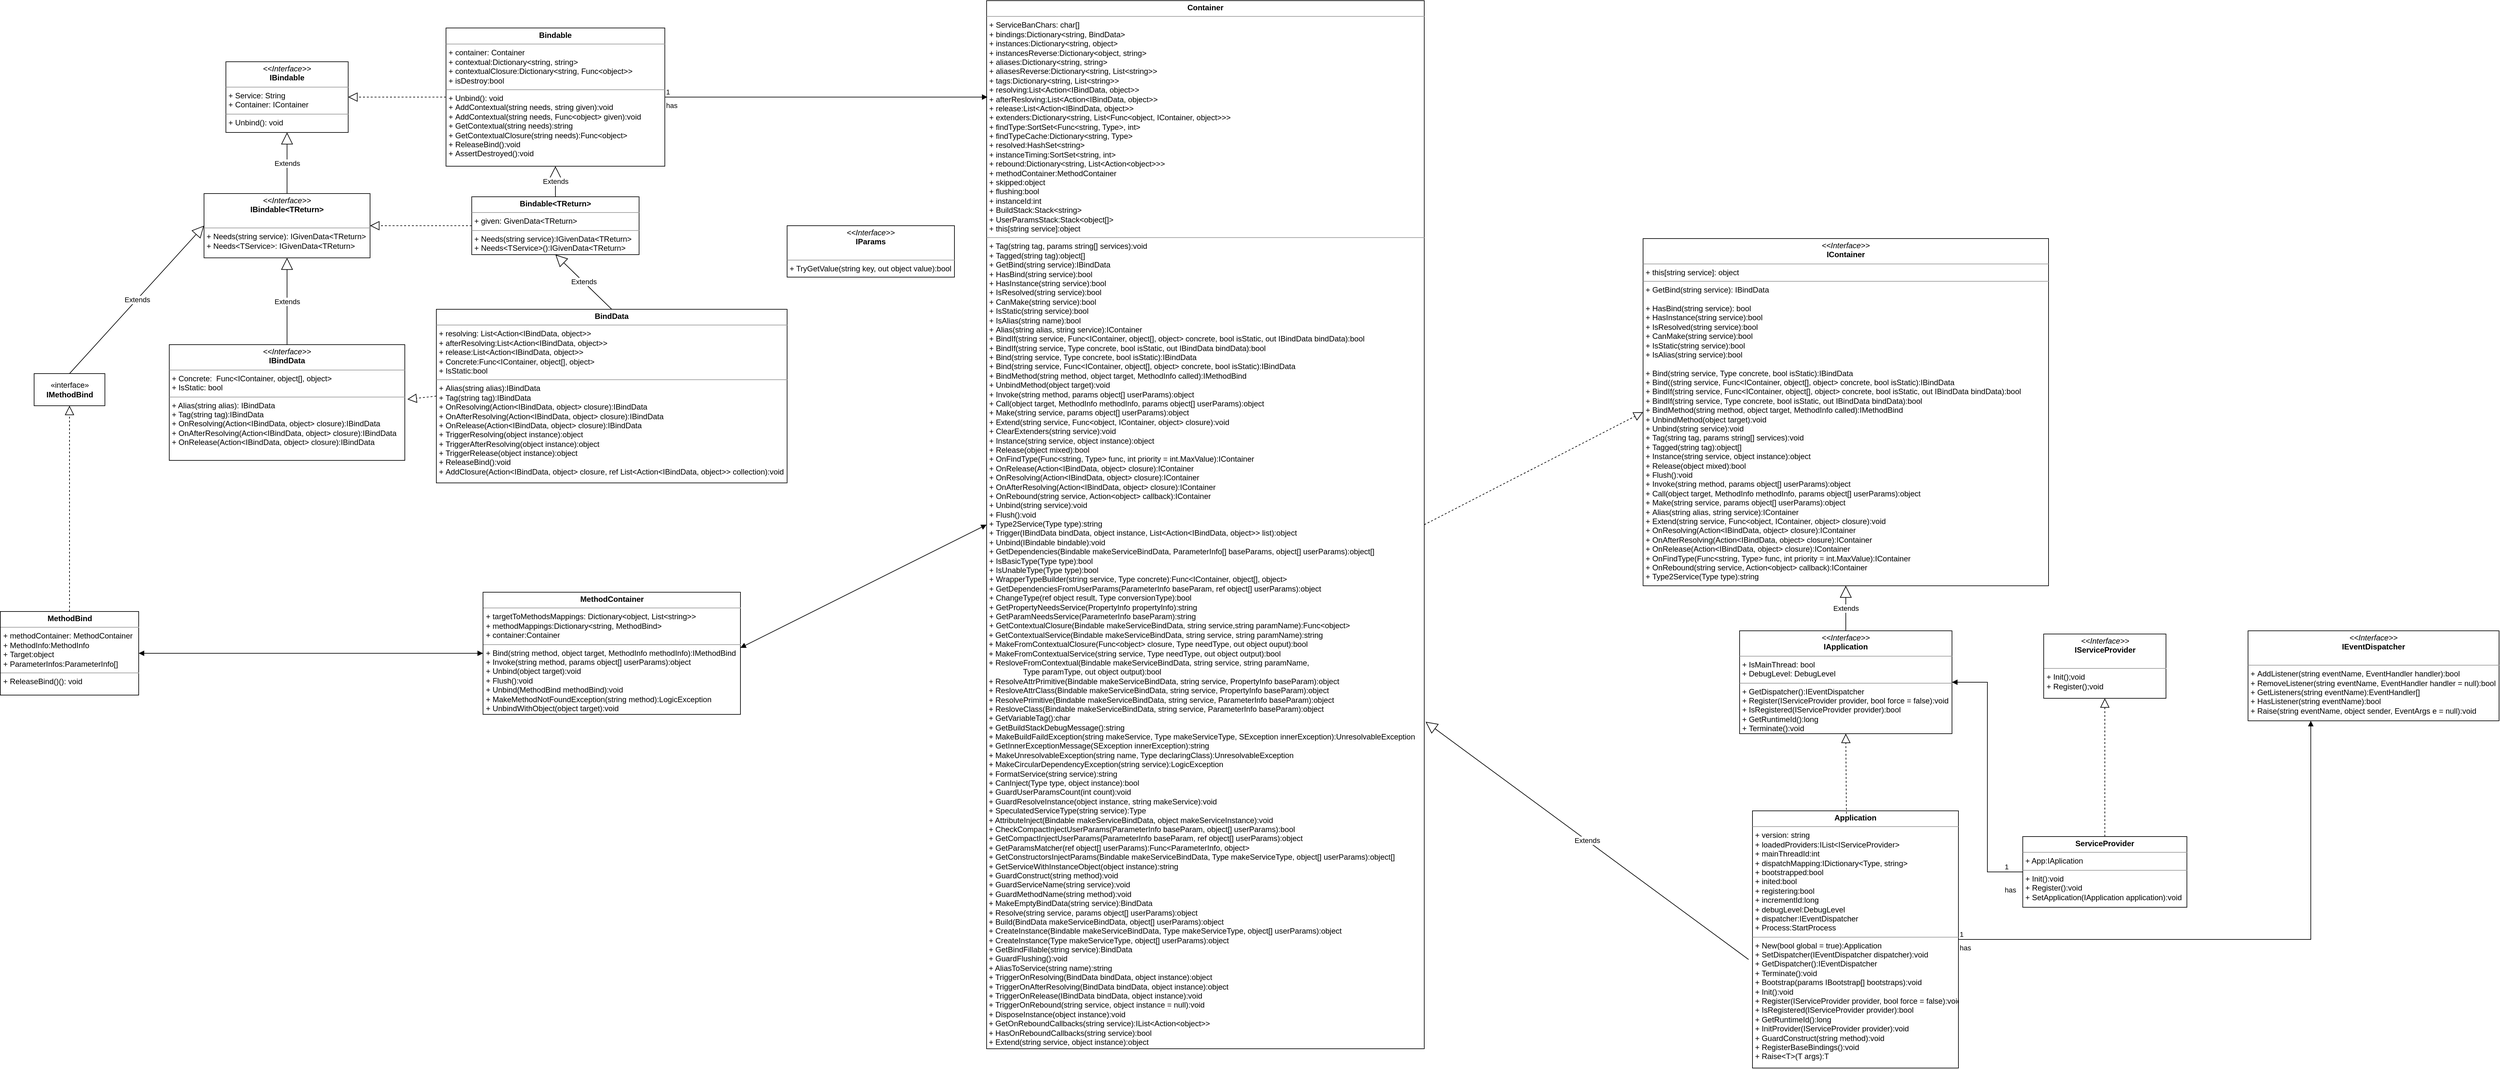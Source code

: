<mxfile version="16.1.2" type="device"><diagram id="RyxuQUyotKsbQFc6vEAR" name="CatLib"><mxGraphModel dx="2123" dy="2214" grid="1" gridSize="10" guides="1" tooltips="1" connect="1" arrows="1" fold="1" page="1" pageScale="1" pageWidth="827" pageHeight="1169" math="0" shadow="0"><root><mxCell id="0"/><mxCell id="1" parent="0"/><mxCell id="6" value="&lt;p style=&quot;margin: 0px ; margin-top: 4px ; text-align: center&quot;&gt;&lt;i&gt;&amp;lt;&amp;lt;Interface&amp;gt;&amp;gt;&lt;/i&gt;&lt;br&gt;&lt;b&gt;IBindable&lt;/b&gt;&lt;br&gt;&lt;/p&gt;&lt;hr size=&quot;1&quot;&gt;&lt;p style=&quot;margin: 0px ; margin-left: 4px&quot;&gt;+ Service: String&lt;br&gt;+ Container: IContainer&lt;/p&gt;&lt;hr size=&quot;1&quot;&gt;&lt;p style=&quot;margin: 0px ; margin-left: 4px&quot;&gt;+ Unbind(): void&lt;br&gt;&lt;/p&gt;" style="verticalAlign=top;align=left;overflow=fill;fontSize=12;fontFamily=Helvetica;html=1;" parent="1" vertex="1"><mxGeometry x="-422" y="55" width="190" height="110" as="geometry"/></mxCell><mxCell id="7" value="&lt;p style=&quot;margin: 0px ; margin-top: 4px ; text-align: center&quot;&gt;&lt;i&gt;&amp;lt;&amp;lt;Interface&amp;gt;&amp;gt;&lt;/i&gt;&lt;br&gt;&lt;b&gt;IBindable&amp;lt;TReturn&amp;gt;&lt;/b&gt;&lt;br&gt;&lt;/p&gt;&lt;p style=&quot;margin: 0px ; margin-left: 4px&quot;&gt;&lt;br&gt;&lt;/p&gt;&lt;hr size=&quot;1&quot;&gt;&lt;p style=&quot;margin: 0px ; margin-left: 4px&quot;&gt;+ Needs(string service): IGivenData&amp;lt;TReturn&amp;gt;&lt;br&gt;+ Needs&amp;lt;TService&amp;gt;: IGivenData&amp;lt;TReturn&amp;gt;&lt;/p&gt;" style="verticalAlign=top;align=left;overflow=fill;fontSize=12;fontFamily=Helvetica;html=1;" parent="1" vertex="1"><mxGeometry x="-456" y="260" width="258" height="100" as="geometry"/></mxCell><mxCell id="8" value="Extends" style="endArrow=block;endSize=16;endFill=0;html=1;entryX=0.5;entryY=1;entryDx=0;entryDy=0;exitX=0.5;exitY=0;exitDx=0;exitDy=0;" parent="1" source="7" target="6" edge="1"><mxGeometry width="160" relative="1" as="geometry"><mxPoint x="150" y="400" as="sourcePoint"/><mxPoint x="310" y="400" as="targetPoint"/></mxGeometry></mxCell><mxCell id="9" value="&lt;p style=&quot;margin: 0px ; margin-top: 4px ; text-align: center&quot;&gt;&lt;i&gt;&amp;lt;&amp;lt;Interface&amp;gt;&amp;gt;&lt;/i&gt;&lt;br&gt;&lt;b&gt;IContainer&lt;/b&gt;&lt;br&gt;&lt;/p&gt;&lt;hr size=&quot;1&quot;&gt;&lt;p style=&quot;margin: 0px ; margin-left: 4px&quot;&gt;+ this[string service]: object&lt;br&gt;&lt;/p&gt;&lt;hr size=&quot;1&quot;&gt;&lt;p style=&quot;margin: 0px ; margin-left: 4px&quot;&gt;+ GetBind(string service): IBindData&lt;/p&gt;&lt;p style=&quot;margin: 0px ; margin-left: 4px&quot;&gt;&lt;br&gt;&lt;/p&gt;&lt;p style=&quot;margin: 0px ; margin-left: 4px&quot;&gt;+ HasBind(string service): bool&lt;/p&gt;&lt;p style=&quot;margin: 0px ; margin-left: 4px&quot;&gt;+&amp;nbsp;HasInstance(string service):bool&lt;/p&gt;&lt;p style=&quot;margin: 0px ; margin-left: 4px&quot;&gt;+&amp;nbsp;IsResolved(string service):bool&lt;/p&gt;&lt;p style=&quot;margin: 0px ; margin-left: 4px&quot;&gt;+ CanMake(string service):bool&lt;/p&gt;&lt;p style=&quot;margin: 0px ; margin-left: 4px&quot;&gt;+&amp;nbsp;IsStatic(string service):bool&lt;/p&gt;&lt;p style=&quot;margin: 0px ; margin-left: 4px&quot;&gt;+&amp;nbsp;IsAlias(string service):bool&lt;/p&gt;&lt;p style=&quot;margin: 0px ; margin-left: 4px&quot;&gt;&lt;br&gt;&lt;/p&gt;&lt;p style=&quot;margin: 0px ; margin-left: 4px&quot;&gt;+&amp;nbsp;Bind(string service, Type concrete, bool isStatic):IBindData&lt;/p&gt;&lt;p style=&quot;margin: 0px ; margin-left: 4px&quot;&gt;+&amp;nbsp;Bind((string service, Func&amp;lt;IContainer, object[], object&amp;gt; concrete, bool isStatic):IBindData&lt;/p&gt;&lt;p style=&quot;margin: 0px ; margin-left: 4px&quot;&gt;+&amp;nbsp;BindIf(string service, Func&amp;lt;IContainer, object[], object&amp;gt; concrete, bool isStatic, out IBindData bindData):bool&lt;/p&gt;&lt;p style=&quot;margin: 0px ; margin-left: 4px&quot;&gt;+&amp;nbsp;BindIf(string service, Type concrete, bool isStatic, out IBindData bindData):bool&lt;/p&gt;&lt;p style=&quot;margin: 0px ; margin-left: 4px&quot;&gt;+&amp;nbsp;BindMethod(string method, object target, MethodInfo called):IMethodBind&lt;/p&gt;&lt;p style=&quot;margin: 0px ; margin-left: 4px&quot;&gt;+&amp;nbsp;UnbindMethod(object target):void&lt;/p&gt;&lt;p style=&quot;margin: 0px ; margin-left: 4px&quot;&gt;+&amp;nbsp;Unbind(string service):void&lt;/p&gt;&lt;p style=&quot;margin: 0px ; margin-left: 4px&quot;&gt;+&amp;nbsp;Tag(string tag, params string[] services):void&lt;/p&gt;&lt;p style=&quot;margin: 0px ; margin-left: 4px&quot;&gt;+&amp;nbsp;Tagged(string tag):object[]&lt;/p&gt;&lt;p style=&quot;margin: 0px ; margin-left: 4px&quot;&gt;+&amp;nbsp;Instance(string service, object instance):object&lt;/p&gt;&lt;p style=&quot;margin: 0px ; margin-left: 4px&quot;&gt;+&amp;nbsp;Release(object mixed):bool&lt;/p&gt;&lt;p style=&quot;margin: 0px ; margin-left: 4px&quot;&gt;+&amp;nbsp;Flush():void&lt;/p&gt;&lt;p style=&quot;margin: 0px ; margin-left: 4px&quot;&gt;+&amp;nbsp;Invoke(string method, params object[] userParams):object&lt;/p&gt;&lt;p style=&quot;margin: 0px ; margin-left: 4px&quot;&gt;+&amp;nbsp;Call(object target, MethodInfo methodInfo, params object[] userParams):object&lt;/p&gt;&lt;p style=&quot;margin: 0px ; margin-left: 4px&quot;&gt;+&amp;nbsp;Make(string service, params object[] userParams):object&lt;/p&gt;&lt;p style=&quot;margin: 0px ; margin-left: 4px&quot;&gt;+&amp;nbsp;Alias(string alias, string service):IContainer&lt;/p&gt;&lt;p style=&quot;margin: 0px ; margin-left: 4px&quot;&gt;+&amp;nbsp;Extend(string service, Func&amp;lt;object, IContainer, object&amp;gt; closure):void&lt;/p&gt;&lt;p style=&quot;margin: 0px ; margin-left: 4px&quot;&gt;+&amp;nbsp;OnResolving(Action&amp;lt;IBindData, object&amp;gt; closure):IContainer&lt;/p&gt;&lt;p style=&quot;margin: 0px ; margin-left: 4px&quot;&gt;+&amp;nbsp;OnAfterResolving(Action&amp;lt;IBindData, object&amp;gt; closure):IContainer&lt;/p&gt;&lt;p style=&quot;margin: 0px ; margin-left: 4px&quot;&gt;+&amp;nbsp;OnRelease(Action&amp;lt;IBindData, object&amp;gt; closure):IContainer&lt;/p&gt;&lt;p style=&quot;margin: 0px ; margin-left: 4px&quot;&gt;+&amp;nbsp;OnFindType(Func&amp;lt;string, Type&amp;gt; func, int priority = int.MaxValue):IContainer&lt;/p&gt;&lt;p style=&quot;margin: 0px ; margin-left: 4px&quot;&gt;+&amp;nbsp;OnRebound(string service, Action&amp;lt;object&amp;gt; callback):IContainer&lt;/p&gt;&lt;p style=&quot;margin: 0px ; margin-left: 4px&quot;&gt;+&amp;nbsp;Type2Service(Type type):string&lt;/p&gt;" style="verticalAlign=top;align=left;overflow=fill;fontSize=12;fontFamily=Helvetica;html=1;" parent="1" vertex="1"><mxGeometry x="1780" y="330" width="630" height="540" as="geometry"/></mxCell><mxCell id="10" value="&lt;p style=&quot;margin: 0px ; margin-top: 4px ; text-align: center&quot;&gt;&lt;i&gt;&amp;lt;&amp;lt;Interface&amp;gt;&amp;gt;&lt;/i&gt;&lt;br&gt;&lt;b&gt;IBindData&lt;/b&gt;&lt;br&gt;&lt;/p&gt;&lt;hr size=&quot;1&quot;&gt;&lt;p style=&quot;margin: 0px ; margin-left: 4px&quot;&gt;+ Concrete: &amp;nbsp;Func&amp;lt;IContainer, object[], object&amp;gt;&lt;br&gt;+ IsStatic: bool&lt;/p&gt;&lt;hr size=&quot;1&quot;&gt;&lt;p style=&quot;margin: 0px ; margin-left: 4px&quot;&gt;+ Alias(string alias): IBindData&lt;/p&gt;&lt;p style=&quot;margin: 0px ; margin-left: 4px&quot;&gt;+ Tag(string tag):IBindData&lt;br&gt;+&amp;nbsp;OnResolving(Action&amp;lt;IBindData, object&amp;gt; closure):IBindData&lt;/p&gt;&lt;p style=&quot;margin: 0px ; margin-left: 4px&quot;&gt;+&amp;nbsp;OnAfterResolving(Action&amp;lt;IBindData, object&amp;gt; closure):IBindData&lt;/p&gt;&lt;p style=&quot;margin: 0px ; margin-left: 4px&quot;&gt;+&amp;nbsp;OnRelease(Action&amp;lt;IBindData, object&amp;gt; closure):IBindData&lt;/p&gt;" style="verticalAlign=top;align=left;overflow=fill;fontSize=12;fontFamily=Helvetica;html=1;" parent="1" vertex="1"><mxGeometry x="-510" y="495" width="366" height="180" as="geometry"/></mxCell><mxCell id="13" value="Extends" style="endArrow=block;endSize=16;endFill=0;html=1;entryX=0.5;entryY=1;entryDx=0;entryDy=0;exitX=0.5;exitY=0;exitDx=0;exitDy=0;" parent="1" source="10" target="7" edge="1"><mxGeometry width="160" relative="1" as="geometry"><mxPoint x="170" y="420" as="sourcePoint"/><mxPoint x="330" y="420" as="targetPoint"/></mxGeometry></mxCell><mxCell id="17" value="«interface»&lt;br&gt;&lt;b&gt;IMethodBind&lt;/b&gt;" style="html=1;" parent="1" vertex="1"><mxGeometry x="-720" y="540" width="110" height="50" as="geometry"/></mxCell><mxCell id="18" value="Extends" style="endArrow=block;endSize=16;endFill=0;html=1;exitX=0.5;exitY=0;exitDx=0;exitDy=0;entryX=0;entryY=0.5;entryDx=0;entryDy=0;" parent="1" source="17" target="7" edge="1"><mxGeometry width="160" relative="1" as="geometry"><mxPoint x="380" y="220" as="sourcePoint"/><mxPoint x="410" y="320" as="targetPoint"/></mxGeometry></mxCell><mxCell id="19" value="&lt;p style=&quot;margin: 0px ; margin-top: 4px ; text-align: center&quot;&gt;&lt;i&gt;&amp;lt;&amp;lt;Interface&amp;gt;&amp;gt;&lt;/i&gt;&lt;br&gt;&lt;b&gt;IApplication&lt;/b&gt;&lt;br&gt;&lt;/p&gt;&lt;hr size=&quot;1&quot;&gt;&lt;p style=&quot;margin: 0px ; margin-left: 4px&quot;&gt;+ IsMainThread: bool&lt;br&gt;+ DebugLevel: DebugLevel&lt;/p&gt;&lt;hr size=&quot;1&quot;&gt;&lt;p style=&quot;margin: 0px ; margin-left: 4px&quot;&gt;+&amp;nbsp;GetDispatcher():IEventDispatcher&lt;/p&gt;&lt;p style=&quot;margin: 0px ; margin-left: 4px&quot;&gt;+&amp;nbsp;Register(IServiceProvider provider, bool force = false):void&lt;/p&gt;&lt;p style=&quot;margin: 0px ; margin-left: 4px&quot;&gt;+&amp;nbsp;IsRegistered(IServiceProvider provider):bool&lt;/p&gt;&lt;p style=&quot;margin: 0px ; margin-left: 4px&quot;&gt;+&amp;nbsp;GetRuntimeId():long&lt;/p&gt;&lt;p style=&quot;margin: 0px ; margin-left: 4px&quot;&gt;+&amp;nbsp;Terminate():void&lt;/p&gt;" style="verticalAlign=top;align=left;overflow=fill;fontSize=12;fontFamily=Helvetica;html=1;" parent="1" vertex="1"><mxGeometry x="1930" y="940" width="330" height="160" as="geometry"/></mxCell><mxCell id="20" value="Extends" style="endArrow=block;endSize=16;endFill=0;html=1;entryX=0.5;entryY=1;entryDx=0;entryDy=0;" parent="1" source="19" target="9" edge="1"><mxGeometry width="160" relative="1" as="geometry"><mxPoint x="820" y="630" as="sourcePoint"/><mxPoint x="980" y="630" as="targetPoint"/></mxGeometry></mxCell><mxCell id="21" value="&lt;p style=&quot;margin: 0px ; margin-top: 4px ; text-align: center&quot;&gt;&lt;i&gt;&amp;lt;&amp;lt;Interface&amp;gt;&amp;gt;&lt;/i&gt;&lt;br&gt;&lt;b&gt;IEventDispatcher&lt;/b&gt;&lt;br&gt;&lt;/p&gt;&lt;p style=&quot;margin: 0px ; margin-left: 4px&quot;&gt;&lt;br&gt;&lt;/p&gt;&lt;hr size=&quot;1&quot;&gt;&lt;p style=&quot;margin: 0px ; margin-left: 4px&quot;&gt;+&amp;nbsp;AddListener(string eventName, EventHandler handler):bool&lt;/p&gt;&lt;p style=&quot;margin: 0px ; margin-left: 4px&quot;&gt;+&amp;nbsp;RemoveListener(string eventName, EventHandler handler = null):bool&lt;/p&gt;&lt;p style=&quot;margin: 0px ; margin-left: 4px&quot;&gt;+&amp;nbsp;GetListeners(string eventName):EventHandler[]&lt;/p&gt;&lt;p style=&quot;margin: 0px ; margin-left: 4px&quot;&gt;+&amp;nbsp;HasListener(string eventName):bool&lt;/p&gt;&lt;p style=&quot;margin: 0px ; margin-left: 4px&quot;&gt;+&amp;nbsp;Raise(string eventName, object sender, EventArgs e = null):void&lt;/p&gt;" style="verticalAlign=top;align=left;overflow=fill;fontSize=12;fontFamily=Helvetica;html=1;" parent="1" vertex="1"><mxGeometry x="2720" y="940" width="390" height="140" as="geometry"/></mxCell><mxCell id="22" value="&lt;p style=&quot;margin: 0px ; margin-top: 4px ; text-align: center&quot;&gt;&lt;b&gt;Bindable&lt;/b&gt;&lt;br&gt;&lt;/p&gt;&lt;hr size=&quot;1&quot;&gt;&lt;p style=&quot;margin: 0px ; margin-left: 4px&quot;&gt;+ container: Container&lt;/p&gt;&lt;p style=&quot;margin: 0px ; margin-left: 4px&quot;&gt;+&amp;nbsp;contextual:Dictionary&amp;lt;string, string&amp;gt;&lt;/p&gt;&lt;p style=&quot;margin: 0px ; margin-left: 4px&quot;&gt;+&amp;nbsp;contextualClosure:Dictionary&amp;lt;string, Func&amp;lt;object&amp;gt;&amp;gt;&lt;/p&gt;&lt;p style=&quot;margin: 0px ; margin-left: 4px&quot;&gt;+&amp;nbsp;isDestroy:bool&lt;/p&gt;&lt;hr size=&quot;1&quot;&gt;&lt;p style=&quot;margin: 0px ; margin-left: 4px&quot;&gt;+ Unbind(): void&lt;/p&gt;&lt;p style=&quot;margin: 0px ; margin-left: 4px&quot;&gt;+&amp;nbsp;AddContextual(string needs, string given):void&lt;/p&gt;&lt;p style=&quot;margin: 0px ; margin-left: 4px&quot;&gt;+&amp;nbsp;AddContextual(string needs, Func&amp;lt;object&amp;gt; given):void&lt;/p&gt;&lt;p style=&quot;margin: 0px ; margin-left: 4px&quot;&gt;+&amp;nbsp;GetContextual(string needs):string&lt;/p&gt;&lt;p style=&quot;margin: 0px ; margin-left: 4px&quot;&gt;+&amp;nbsp;GetContextualClosure(string needs):Func&amp;lt;object&amp;gt;&lt;/p&gt;&lt;p style=&quot;margin: 0px ; margin-left: 4px&quot;&gt;+&amp;nbsp;ReleaseBind():void&lt;/p&gt;&lt;p style=&quot;margin: 0px ; margin-left: 4px&quot;&gt;+&amp;nbsp;AssertDestroyed():void&lt;/p&gt;" style="verticalAlign=top;align=left;overflow=fill;fontSize=12;fontFamily=Helvetica;html=1;" parent="1" vertex="1"><mxGeometry x="-80" y="2.5" width="340" height="215" as="geometry"/></mxCell><mxCell id="23" value="" style="endArrow=block;dashed=1;endFill=0;endSize=12;html=1;exitX=0;exitY=0.5;exitDx=0;exitDy=0;entryX=1;entryY=0.5;entryDx=0;entryDy=0;" parent="1" source="22" target="6" edge="1"><mxGeometry width="160" relative="1" as="geometry"><mxPoint x="348" y="110" as="sourcePoint"/><mxPoint x="390" y="40" as="targetPoint"/></mxGeometry></mxCell><mxCell id="24" value="&lt;p style=&quot;margin: 0px ; margin-top: 4px ; text-align: center&quot;&gt;&lt;b&gt;Container&lt;/b&gt;&lt;/p&gt;&lt;hr size=&quot;1&quot;&gt;&lt;p style=&quot;margin: 0px ; margin-left: 4px&quot;&gt;+ ServiceBanChars: char[]&lt;/p&gt;&lt;p style=&quot;margin: 0px ; margin-left: 4px&quot;&gt;+&amp;nbsp;bindings:Dictionary&amp;lt;string, BindData&amp;gt;&lt;/p&gt;&lt;p style=&quot;margin: 0px ; margin-left: 4px&quot;&gt;+&amp;nbsp;instances:Dictionary&amp;lt;string, object&amp;gt;&lt;/p&gt;&lt;p style=&quot;margin: 0px ; margin-left: 4px&quot;&gt;+&amp;nbsp;instancesReverse:Dictionary&amp;lt;object, string&amp;gt;&lt;/p&gt;&lt;p style=&quot;margin: 0px ; margin-left: 4px&quot;&gt;+&amp;nbsp;aliases:Dictionary&amp;lt;string, string&amp;gt;&lt;/p&gt;&lt;p style=&quot;margin: 0px ; margin-left: 4px&quot;&gt;+&amp;nbsp;aliasesReverse:Dictionary&amp;lt;string, List&amp;lt;string&amp;gt;&amp;gt;&lt;/p&gt;&lt;p style=&quot;margin: 0px ; margin-left: 4px&quot;&gt;+&amp;nbsp;tags:Dictionary&amp;lt;string, List&amp;lt;string&amp;gt;&amp;gt;&lt;/p&gt;&lt;p style=&quot;margin: 0px ; margin-left: 4px&quot;&gt;+&amp;nbsp;resolving:List&amp;lt;Action&amp;lt;IBindData, object&amp;gt;&amp;gt;&lt;/p&gt;&lt;p style=&quot;margin: 0px ; margin-left: 4px&quot;&gt;+&amp;nbsp;afterResloving:List&amp;lt;Action&amp;lt;IBindData, object&amp;gt;&amp;gt;&lt;/p&gt;&lt;p style=&quot;margin: 0px ; margin-left: 4px&quot;&gt;+&amp;nbsp;release:List&amp;lt;Action&amp;lt;IBindData, object&amp;gt;&amp;gt;&lt;/p&gt;&lt;p style=&quot;margin: 0px ; margin-left: 4px&quot;&gt;+&amp;nbsp;extenders:Dictionary&amp;lt;string, List&amp;lt;Func&amp;lt;object, IContainer, object&amp;gt;&amp;gt;&amp;gt;&lt;/p&gt;&lt;p style=&quot;margin: 0px ; margin-left: 4px&quot;&gt;+&amp;nbsp;findType:SortSet&amp;lt;Func&amp;lt;string, Type&amp;gt;, int&amp;gt;&lt;/p&gt;&lt;p style=&quot;margin: 0px ; margin-left: 4px&quot;&gt;+&amp;nbsp;findTypeCache:Dictionary&amp;lt;string, Type&amp;gt;&lt;/p&gt;&lt;p style=&quot;margin: 0px ; margin-left: 4px&quot;&gt;+&amp;nbsp;resolved:HashSet&amp;lt;string&amp;gt;&lt;/p&gt;&lt;p style=&quot;margin: 0px ; margin-left: 4px&quot;&gt;+&amp;nbsp;instanceTiming:SortSet&amp;lt;string, int&amp;gt;&lt;/p&gt;&lt;p style=&quot;margin: 0px ; margin-left: 4px&quot;&gt;+&amp;nbsp;rebound:Dictionary&amp;lt;string, List&amp;lt;Action&amp;lt;object&amp;gt;&amp;gt;&amp;gt;&lt;/p&gt;&lt;p style=&quot;margin: 0px ; margin-left: 4px&quot;&gt;+&amp;nbsp;methodContainer:MethodContainer&lt;/p&gt;&lt;p style=&quot;margin: 0px ; margin-left: 4px&quot;&gt;+&amp;nbsp;skipped:object&lt;/p&gt;&lt;p style=&quot;margin: 0px ; margin-left: 4px&quot;&gt;+&amp;nbsp;flushing:bool&lt;/p&gt;&lt;p style=&quot;margin: 0px ; margin-left: 4px&quot;&gt;+&amp;nbsp;instanceId:int&lt;/p&gt;&lt;p style=&quot;margin: 0px ; margin-left: 4px&quot;&gt;+&amp;nbsp;BuildStack:Stack&amp;lt;string&amp;gt;&lt;/p&gt;&lt;p style=&quot;margin: 0px ; margin-left: 4px&quot;&gt;+&amp;nbsp;UserParamsStack:Stack&amp;lt;object[]&amp;gt;&lt;/p&gt;&lt;p style=&quot;margin: 0px ; margin-left: 4px&quot;&gt;+&amp;nbsp;this[string service]:object&lt;/p&gt;&lt;hr size=&quot;1&quot;&gt;&lt;p style=&quot;margin: 0px ; margin-left: 4px&quot;&gt;+ Tag(string tag, params string[] services):void&lt;/p&gt;&lt;p style=&quot;margin: 0px ; margin-left: 4px&quot;&gt;+&amp;nbsp;Tagged(string tag):object[]&lt;/p&gt;&lt;p style=&quot;margin: 0px ; margin-left: 4px&quot;&gt;+&amp;nbsp;GetBind(string service):IBindData&lt;/p&gt;&lt;p style=&quot;margin: 0px ; margin-left: 4px&quot;&gt;+&amp;nbsp;HasBind(string service):bool&lt;/p&gt;&lt;p style=&quot;margin: 0px ; margin-left: 4px&quot;&gt;+&amp;nbsp;HasInstance(string service):bool&lt;/p&gt;&lt;p style=&quot;margin: 0px ; margin-left: 4px&quot;&gt;+&amp;nbsp;IsResolved(string service):bool&lt;/p&gt;&lt;p style=&quot;margin: 0px ; margin-left: 4px&quot;&gt;+&amp;nbsp;CanMake(string service):bool&lt;/p&gt;&lt;p style=&quot;margin: 0px ; margin-left: 4px&quot;&gt;+&amp;nbsp;IsStatic(string service):bool&lt;/p&gt;&lt;p style=&quot;margin: 0px ; margin-left: 4px&quot;&gt;+&amp;nbsp;IsAlias(string name):bool&lt;/p&gt;&lt;p style=&quot;margin: 0px ; margin-left: 4px&quot;&gt;+&amp;nbsp;Alias(string alias, string service):IContainer&lt;/p&gt;&lt;p style=&quot;margin: 0px ; margin-left: 4px&quot;&gt;+&amp;nbsp;BindIf(string service, Func&amp;lt;IContainer, object[], object&amp;gt; concrete, bool isStatic, out IBindData bindData):bool&lt;/p&gt;&lt;p style=&quot;margin: 0px ; margin-left: 4px&quot;&gt;+&amp;nbsp;BindIf(string service, Type concrete, bool isStatic, out IBindData bindData):bool&lt;/p&gt;&lt;p style=&quot;margin: 0px ; margin-left: 4px&quot;&gt;+&amp;nbsp;Bind(string service, Type concrete, bool isStatic):IBindData&lt;/p&gt;&lt;p style=&quot;margin: 0px ; margin-left: 4px&quot;&gt;+&amp;nbsp;Bind(string service, Func&amp;lt;IContainer, object[], object&amp;gt; concrete, bool isStatic):IBindData&lt;/p&gt;&lt;p style=&quot;margin: 0px ; margin-left: 4px&quot;&gt;+&amp;nbsp;BindMethod(string method, object target, MethodInfo called):IMethodBind&lt;/p&gt;&lt;p style=&quot;margin: 0px ; margin-left: 4px&quot;&gt;+&amp;nbsp;UnbindMethod(object target):void&lt;/p&gt;&lt;p style=&quot;margin: 0px ; margin-left: 4px&quot;&gt;+&amp;nbsp;Invoke(string method, params object[] userParams):object&lt;/p&gt;&lt;p style=&quot;margin: 0px ; margin-left: 4px&quot;&gt;+&amp;nbsp;Call(object target, MethodInfo methodInfo, params object[] userParams):object&lt;/p&gt;&lt;p style=&quot;margin: 0px ; margin-left: 4px&quot;&gt;+&amp;nbsp;Make(string service, params object[] userParams):object&lt;/p&gt;&lt;p style=&quot;margin: 0px ; margin-left: 4px&quot;&gt;+&amp;nbsp;Extend(string service, Func&amp;lt;object, IContainer, object&amp;gt; closure):void&lt;/p&gt;&lt;p style=&quot;margin: 0px ; margin-left: 4px&quot;&gt;+&amp;nbsp;ClearExtenders(string service):void&lt;/p&gt;&lt;p style=&quot;margin: 0px ; margin-left: 4px&quot;&gt;+&amp;nbsp;Instance(string service, object instance):object&lt;/p&gt;&lt;p style=&quot;margin: 0px ; margin-left: 4px&quot;&gt;+&amp;nbsp;Release(object mixed):bool&lt;/p&gt;&lt;p style=&quot;margin: 0px ; margin-left: 4px&quot;&gt;+&amp;nbsp;OnFindType(Func&amp;lt;string, Type&amp;gt; func, int priority = int.MaxValue):IContainer&lt;/p&gt;&lt;p style=&quot;margin: 0px ; margin-left: 4px&quot;&gt;+&amp;nbsp;OnRelease(Action&amp;lt;IBindData, object&amp;gt; closure):IContainer&lt;/p&gt;&lt;p style=&quot;margin: 0px ; margin-left: 4px&quot;&gt;+&amp;nbsp;OnResolving(Action&amp;lt;IBindData, object&amp;gt; closure):IContainer&lt;/p&gt;&lt;p style=&quot;margin: 0px ; margin-left: 4px&quot;&gt;+&amp;nbsp;OnAfterResolving(Action&amp;lt;IBindData, object&amp;gt; closure):IContainer&lt;/p&gt;&lt;p style=&quot;margin: 0px ; margin-left: 4px&quot;&gt;+&amp;nbsp;OnRebound(string service, Action&amp;lt;object&amp;gt; callback):IContainer&lt;/p&gt;&lt;p style=&quot;margin: 0px ; margin-left: 4px&quot;&gt;+&amp;nbsp;Unbind(string service):void&lt;/p&gt;&lt;p style=&quot;margin: 0px ; margin-left: 4px&quot;&gt;+&amp;nbsp;Flush():void&lt;/p&gt;&lt;p style=&quot;margin: 0px ; margin-left: 4px&quot;&gt;+&amp;nbsp;Type2Service(Type type):string&lt;/p&gt;&lt;p style=&quot;margin: 0px ; margin-left: 4px&quot;&gt;+&amp;nbsp;Trigger(IBindData bindData, object instance, List&amp;lt;Action&amp;lt;IBindData, object&amp;gt;&amp;gt; list):object&lt;/p&gt;&lt;p style=&quot;margin: 0px ; margin-left: 4px&quot;&gt;+&amp;nbsp;Unbind(IBindable bindable):void&lt;/p&gt;&lt;p style=&quot;margin: 0px ; margin-left: 4px&quot;&gt;+&amp;nbsp;GetDependencies(Bindable makeServiceBindData, ParameterInfo[] baseParams, object[] userParams):object[]&lt;/p&gt;&lt;p style=&quot;margin: 0px ; margin-left: 4px&quot;&gt;+&amp;nbsp;IsBasicType(Type type):bool&lt;/p&gt;&lt;p style=&quot;margin: 0px ; margin-left: 4px&quot;&gt;+&amp;nbsp;IsUnableType(Type type):bool&lt;/p&gt;&lt;p style=&quot;margin: 0px ; margin-left: 4px&quot;&gt;+&amp;nbsp;WrapperTypeBuilder(string service, Type concrete):Func&amp;lt;IContainer, object[], object&amp;gt;&lt;/p&gt;&lt;p style=&quot;margin: 0px ; margin-left: 4px&quot;&gt;+&amp;nbsp;GetDependenciesFromUserParams(ParameterInfo baseParam, ref object[] userParams):object&lt;/p&gt;&lt;p style=&quot;margin: 0px ; margin-left: 4px&quot;&gt;+&amp;nbsp;ChangeType(ref object result, Type conversionType):bool&lt;/p&gt;&lt;p style=&quot;margin: 0px ; margin-left: 4px&quot;&gt;+&amp;nbsp;GetPropertyNeedsService(PropertyInfo propertyInfo):string&lt;/p&gt;&lt;p style=&quot;margin: 0px ; margin-left: 4px&quot;&gt;+&amp;nbsp;GetParamNeedsService(ParameterInfo baseParam):string&lt;/p&gt;&lt;p style=&quot;margin: 0px ; margin-left: 4px&quot;&gt;+&amp;nbsp;&lt;span&gt;GetContextualClosure(Bindable makeServiceBindData, string service,&lt;/span&gt;&lt;span&gt;string paramName):Func&amp;lt;object&amp;gt;&lt;/span&gt;&lt;/p&gt;&lt;p style=&quot;margin: 0px ; margin-left: 4px&quot;&gt;&lt;/p&gt;&amp;nbsp;+ GetContextualService(Bindable makeServiceBindData, string service, string paramName):string&lt;br&gt;&amp;nbsp;+ MakeFromContextualClosure(Func&amp;lt;object&amp;gt; closure, Type needType, out object ouput):bool&lt;br&gt;&amp;nbsp;+&amp;nbsp;MakeFromContextualService(string service, Type needType, out object output):bool&lt;br&gt;&amp;nbsp;+&amp;nbsp;&lt;span&gt;ResloveFromContextual(Bindable makeServiceBindData, string service, string paramName,&lt;br&gt;&lt;/span&gt;&lt;span&gt;&amp;nbsp; &amp;nbsp; &amp;nbsp; &amp;nbsp; &amp;nbsp; &amp;nbsp; &amp;nbsp; &amp;nbsp; &amp;nbsp;Type paramType, out object output):bool&lt;br&gt;&lt;/span&gt;&lt;span&gt;&amp;nbsp;+ ResolveAttrPrimitive(Bindable makeServiceBindData, string service, PropertyInfo baseParam):object&lt;br&gt;&amp;nbsp;+ ResloveAttrClass(Bindable makeServiceBindData, string service, PropertyInfo baseParam):object&lt;br&gt;&amp;nbsp;+ ResolvePrimitive(Bindable makeServiceBindData, string service, ParameterInfo baseParam):object&lt;br&gt;&amp;nbsp;+ ResloveClass(Bindable makeServiceBindData, string service, ParameterInfo baseParam):object&lt;br&gt;&amp;nbsp;+ GetVariableTag():char&lt;br&gt;&amp;nbsp;+ GetBuildStackDebugMessage():string&lt;br&gt;&amp;nbsp;+ MakeBuildFaildException(string makeService, Type makeServiceType, SException innerException):UnresolvableException&lt;br&gt;&amp;nbsp;+ GetInnerExceptionMessage(SException innerException):string&lt;br&gt;&amp;nbsp;+ MakeUnresolvableException(string name, Type declaringClass):UnresolvableException&lt;br&gt;&amp;nbsp;+ MakeCircularDependencyException(string service):LogicException&lt;br&gt;&amp;nbsp;+ FormatService(string service):string&lt;br&gt;&amp;nbsp;+ CanInject(Type type, object instance):bool&lt;br&gt;&amp;nbsp;+ GuardUserParamsCount(int count):void&lt;br&gt;&amp;nbsp;+ GuardResolveInstance(object instance, string makeService):void&lt;br&gt;&amp;nbsp;+ SpeculatedServiceType(string service):Type&lt;br&gt;&amp;nbsp;+ AttributeInject(Bindable makeServiceBindData, object makeServiceInstance):void&lt;br&gt;&amp;nbsp;+ CheckCompactInjectUserParams(ParameterInfo baseParam, object[] userParams):bool&lt;br&gt;&amp;nbsp;+ GetCompactInjectUserParams(ParameterInfo baseParam, ref object[] userParams):object&lt;br&gt;&amp;nbsp;+ GetParamsMatcher(ref object[] userParams):Func&amp;lt;ParameterInfo, object&amp;gt;&lt;br&gt;&amp;nbsp;+ GetConstructorsInjectParams(Bindable makeServiceBindData, Type makeServiceType, object[] userParams):object[]&lt;br&gt;&amp;nbsp;+ GetServiceWithInstanceObject(object instance):string&lt;br&gt;&amp;nbsp;+ GuardConstruct(string method):void&lt;br&gt;&amp;nbsp;+ GuardServiceName(string service):void&lt;br&gt;&amp;nbsp;+ GuardMethodName(string method):void&lt;br&gt;&amp;nbsp;+ MakeEmptyBindData(string service):BindData&lt;br&gt;&amp;nbsp;+ Resolve(string service, params object[] userParams):object&lt;br&gt;&amp;nbsp;+ Build(BindData makeServiceBindData, object[] userParams):object&lt;br&gt;&amp;nbsp;+ CreateInstance(Bindable makeServiceBindData, Type makeServiceType, object[] userParams):object&lt;br&gt;&amp;nbsp;+ CreateInstance(Type makeServiceType, object[] userParams):object&lt;br&gt;&amp;nbsp;+ GetBindFillable(string service):BindData&lt;br&gt;&amp;nbsp;+ GuardFlushing():void&lt;br&gt;&amp;nbsp;+ AliasToService(string name):string&lt;br&gt;&amp;nbsp;+ TriggerOnResolving(BindData bindData, object instance):object&lt;br&gt;&amp;nbsp;+ TriggerOnAfterResolving(BindData bindData, object instance):object&lt;br&gt;&amp;nbsp;+ TriggerOnRelease(IBindData bindData, object instance):void&lt;br&gt;&amp;nbsp;+ TriggerOnRebound(string service, object instance = null):void&lt;br&gt;&amp;nbsp;+ DisposeInstance(object instance):void&lt;br&gt;&amp;nbsp;+ GetOnReboundCallbacks(string service):IList&amp;lt;Action&amp;lt;object&amp;gt;&amp;gt;&lt;br&gt;&amp;nbsp;+ HasOnReboundCallbacks(string service):bool&lt;br&gt;&amp;nbsp;+ Extend(string service, object instance):object&lt;br&gt;&amp;nbsp;+ Inject(Bindable bindable, object instance):object&lt;br&gt;&amp;nbsp;+ GetParamsTypeInUserParams(ref object[] userParams):IParams[]&lt;br&gt;&amp;nbsp;+ MakeParamsMatcher(IParams[] tables):Func&amp;lt;ParameterInfo, object&amp;gt;&lt;br&gt;&amp;nbsp;+ AddClosure(Action&amp;lt;IBindData, object&amp;gt; closure, List&amp;lt;Action&amp;lt;IBindData, object&amp;gt;&amp;gt; list):void&lt;br&gt;&lt;/span&gt;" style="verticalAlign=top;align=left;overflow=fill;fontSize=12;fontFamily=Helvetica;html=1;" parent="1" vertex="1"><mxGeometry x="760" y="-40" width="680" height="1630" as="geometry"/></mxCell><mxCell id="25" value="" style="endArrow=block;dashed=1;endFill=0;endSize=12;html=1;entryX=0;entryY=0.5;entryDx=0;entryDy=0;exitX=1;exitY=0.5;exitDx=0;exitDy=0;" parent="1" source="24" target="9" edge="1"><mxGeometry width="160" relative="1" as="geometry"><mxPoint x="1290" y="200" as="sourcePoint"/><mxPoint x="1470" y="200" as="targetPoint"/></mxGeometry></mxCell><mxCell id="32" value="&lt;p style=&quot;margin: 0px ; margin-top: 4px ; text-align: center&quot;&gt;&lt;b&gt;MethodBind&lt;/b&gt;&lt;br&gt;&lt;/p&gt;&lt;hr size=&quot;1&quot;&gt;&lt;p style=&quot;margin: 0px ; margin-left: 4px&quot;&gt;+ methodContainer: MethodContainer&lt;/p&gt;&lt;p style=&quot;margin: 0px ; margin-left: 4px&quot;&gt;+&amp;nbsp;MethodInfo:MethodInfo&lt;/p&gt;&lt;p style=&quot;margin: 0px ; margin-left: 4px&quot;&gt;+&amp;nbsp;Target:object&lt;/p&gt;&lt;p style=&quot;margin: 0px ; margin-left: 4px&quot;&gt;+&amp;nbsp;ParameterInfos:ParameterInfo[]&lt;/p&gt;&lt;hr size=&quot;1&quot;&gt;&lt;p style=&quot;margin: 0px ; margin-left: 4px&quot;&gt;+ ReleaseBind()(): void&lt;/p&gt;" style="verticalAlign=top;align=left;overflow=fill;fontSize=12;fontFamily=Helvetica;html=1;" parent="1" vertex="1"><mxGeometry x="-772.5" y="910" width="215" height="130" as="geometry"/></mxCell><mxCell id="34" value="&lt;p style=&quot;margin: 0px ; margin-top: 4px ; text-align: center&quot;&gt;&lt;b&gt;MethodContainer&lt;/b&gt;&lt;br&gt;&lt;/p&gt;&lt;hr size=&quot;1&quot;&gt;&lt;p style=&quot;margin: 0px 0px 0px 4px&quot;&gt;+ targetToMethodsMappings: Dictionary&amp;lt;object, List&amp;lt;string&amp;gt;&amp;gt;&lt;/p&gt;&lt;p style=&quot;margin: 0px 0px 0px 4px&quot;&gt;+&amp;nbsp;methodMappings:Dictionary&amp;lt;string, MethodBind&amp;gt;&lt;/p&gt;&lt;p style=&quot;margin: 0px 0px 0px 4px&quot;&gt;+&amp;nbsp;container:Container&lt;/p&gt;&lt;hr size=&quot;1&quot;&gt;&lt;p style=&quot;margin: 0px ; margin-left: 4px&quot;&gt;+ Bind(string method, object target, MethodInfo methodInfo):IMethodBind&lt;/p&gt;&lt;p style=&quot;margin: 0px ; margin-left: 4px&quot;&gt;+&amp;nbsp;Invoke(string method, params object[] userParams):object&lt;/p&gt;&lt;p style=&quot;margin: 0px ; margin-left: 4px&quot;&gt;+&amp;nbsp;Unbind(object target):void&lt;/p&gt;&lt;p style=&quot;margin: 0px ; margin-left: 4px&quot;&gt;+&amp;nbsp;Flush():void&lt;/p&gt;&lt;p style=&quot;margin: 0px ; margin-left: 4px&quot;&gt;+&amp;nbsp;Unbind(MethodBind methodBind):void&lt;/p&gt;&lt;p style=&quot;margin: 0px ; margin-left: 4px&quot;&gt;+&amp;nbsp;MakeMethodNotFoundException(string method):LogicException&lt;/p&gt;&lt;p style=&quot;margin: 0px ; margin-left: 4px&quot;&gt;+&amp;nbsp;UnbindWithObject(object target):void&lt;/p&gt;" style="verticalAlign=top;align=left;overflow=fill;fontSize=12;fontFamily=Helvetica;html=1;" parent="1" vertex="1"><mxGeometry x="-22.5" y="880" width="400" height="190" as="geometry"/></mxCell><mxCell id="41" value="" style="endArrow=block;startArrow=block;endFill=1;startFill=1;html=1;exitX=1;exitY=0.455;exitDx=0;exitDy=0;exitPerimeter=0;entryX=0;entryY=0.5;entryDx=0;entryDy=0;" parent="1" source="34" target="24" edge="1"><mxGeometry width="160" relative="1" as="geometry"><mxPoint x="1040" y="330" as="sourcePoint"/><mxPoint x="770" y="830" as="targetPoint"/></mxGeometry></mxCell><mxCell id="42" value="" style="endArrow=block;startArrow=block;endFill=1;startFill=1;html=1;entryX=0;entryY=0.5;entryDx=0;entryDy=0;exitX=1;exitY=0.5;exitDx=0;exitDy=0;" parent="1" source="32" target="34" edge="1"><mxGeometry width="160" relative="1" as="geometry"><mxPoint x="560" y="380" as="sourcePoint"/><mxPoint x="650" y="380" as="targetPoint"/></mxGeometry></mxCell><mxCell id="59" value="&lt;p style=&quot;margin: 0px ; margin-top: 4px ; text-align: center&quot;&gt;&lt;i&gt;&amp;lt;&amp;lt;Interface&amp;gt;&amp;gt;&lt;/i&gt;&lt;br&gt;&lt;b&gt;IParams&lt;/b&gt;&lt;br&gt;&lt;/p&gt;&lt;p style=&quot;margin: 0px ; margin-left: 4px&quot;&gt;&lt;br&gt;&lt;/p&gt;&lt;hr size=&quot;1&quot;&gt;&lt;p style=&quot;margin: 0px ; margin-left: 4px&quot;&gt;+ TryGetValue(string key, out object value):bool&lt;br&gt;&lt;/p&gt;" style="verticalAlign=top;align=left;overflow=fill;fontSize=12;fontFamily=Helvetica;html=1;" parent="1" vertex="1"><mxGeometry x="450" y="310" width="260" height="80" as="geometry"/></mxCell><mxCell id="60" value="" style="endArrow=block;dashed=1;endFill=0;endSize=12;html=1;entryX=0.5;entryY=1;entryDx=0;entryDy=0;exitX=0.5;exitY=0;exitDx=0;exitDy=0;" parent="1" source="32" target="17" edge="1"><mxGeometry width="160" relative="1" as="geometry"><mxPoint x="-60" y="370" as="sourcePoint"/><mxPoint x="100" y="370" as="targetPoint"/></mxGeometry></mxCell><mxCell id="yjBTOpW7GGMCBpV24xx3-62" value="has" style="endArrow=block;endFill=1;html=1;edgeStyle=orthogonalEdgeStyle;align=left;verticalAlign=top;rounded=0;exitX=1;exitY=0.5;exitDx=0;exitDy=0;entryX=0.002;entryY=0.092;entryDx=0;entryDy=0;entryPerimeter=0;" parent="1" source="22" target="24" edge="1"><mxGeometry x="-1" relative="1" as="geometry"><mxPoint x="110" y="110" as="sourcePoint"/><mxPoint x="550" y="110" as="targetPoint"/></mxGeometry></mxCell><mxCell id="yjBTOpW7GGMCBpV24xx3-63" value="1" style="edgeLabel;resizable=0;html=1;align=left;verticalAlign=bottom;" parent="yjBTOpW7GGMCBpV24xx3-62" connectable="0" vertex="1"><mxGeometry x="-1" relative="1" as="geometry"/></mxCell><mxCell id="yjBTOpW7GGMCBpV24xx3-64" value="&lt;p style=&quot;margin: 0px ; margin-top: 4px ; text-align: center&quot;&gt;&lt;b&gt;Bindable&amp;lt;TReturn&amp;gt;&lt;/b&gt;&lt;br&gt;&lt;/p&gt;&lt;hr size=&quot;1&quot;&gt;&lt;p style=&quot;margin: 0px ; margin-left: 4px&quot;&gt;+ given: GivenData&amp;lt;TReturn&amp;gt;&lt;/p&gt;&lt;hr size=&quot;1&quot;&gt;&lt;p style=&quot;margin: 0px ; margin-left: 4px&quot;&gt;+ Needs(string service):IGivenData&amp;lt;TReturn&amp;gt;&lt;/p&gt;&lt;p style=&quot;margin: 0px ; margin-left: 4px&quot;&gt;+&amp;nbsp;Needs&amp;lt;TService&amp;gt;():IGivenData&amp;lt;TReturn&amp;gt;&lt;/p&gt;" style="verticalAlign=top;align=left;overflow=fill;fontSize=12;fontFamily=Helvetica;html=1;" parent="1" vertex="1"><mxGeometry x="-40" y="265" width="260" height="90" as="geometry"/></mxCell><mxCell id="yjBTOpW7GGMCBpV24xx3-65" value="" style="endArrow=block;dashed=1;endFill=0;endSize=12;html=1;rounded=0;entryX=1;entryY=0.5;entryDx=0;entryDy=0;exitX=0;exitY=0.5;exitDx=0;exitDy=0;" parent="1" source="yjBTOpW7GGMCBpV24xx3-64" target="7" edge="1"><mxGeometry width="160" relative="1" as="geometry"><mxPoint x="-160" y="440" as="sourcePoint"/><mxPoint y="440" as="targetPoint"/></mxGeometry></mxCell><mxCell id="yjBTOpW7GGMCBpV24xx3-66" value="Extends" style="endArrow=block;endSize=16;endFill=0;html=1;rounded=0;entryX=0.5;entryY=1;entryDx=0;entryDy=0;exitX=0.5;exitY=0;exitDx=0;exitDy=0;" parent="1" source="yjBTOpW7GGMCBpV24xx3-64" target="22" edge="1"><mxGeometry width="160" relative="1" as="geometry"><mxPoint x="70" y="250" as="sourcePoint"/><mxPoint x="230" y="250" as="targetPoint"/></mxGeometry></mxCell><mxCell id="yjBTOpW7GGMCBpV24xx3-67" value="&lt;p style=&quot;margin: 0px ; margin-top: 4px ; text-align: center&quot;&gt;&lt;b&gt;BindData&lt;/b&gt;&lt;br&gt;&lt;/p&gt;&lt;hr size=&quot;1&quot;&gt;&lt;p style=&quot;margin: 0px ; margin-left: 4px&quot;&gt;+ resolving: List&amp;lt;Action&amp;lt;IBindData, object&amp;gt;&amp;gt;&lt;/p&gt;&lt;p style=&quot;margin: 0px ; margin-left: 4px&quot;&gt;+&amp;nbsp;afterResolving:List&amp;lt;Action&amp;lt;IBindData, object&amp;gt;&amp;gt;&lt;/p&gt;&lt;p style=&quot;margin: 0px ; margin-left: 4px&quot;&gt;+&amp;nbsp;release:List&amp;lt;Action&amp;lt;IBindData, object&amp;gt;&amp;gt;&lt;/p&gt;&lt;p style=&quot;margin: 0px ; margin-left: 4px&quot;&gt;+&amp;nbsp;Concrete:Func&amp;lt;IContainer, object[], object&amp;gt;&lt;/p&gt;&lt;p style=&quot;margin: 0px ; margin-left: 4px&quot;&gt;+&amp;nbsp;IsStatic:bool&lt;/p&gt;&lt;hr size=&quot;1&quot;&gt;&lt;p style=&quot;margin: 0px ; margin-left: 4px&quot;&gt;+&amp;nbsp;Alias(string alias):IBindData&lt;/p&gt;&lt;p style=&quot;margin: 0px ; margin-left: 4px&quot;&gt;+&amp;nbsp;Tag(string tag):IBindData&lt;/p&gt;&lt;p style=&quot;margin: 0px ; margin-left: 4px&quot;&gt;+&amp;nbsp;OnResolving(Action&amp;lt;IBindData, object&amp;gt; closure):IBindData&lt;/p&gt;&lt;p style=&quot;margin: 0px ; margin-left: 4px&quot;&gt;+&amp;nbsp;OnAfterResolving(Action&amp;lt;IBindData, object&amp;gt; closure):IBindData&lt;/p&gt;&lt;p style=&quot;margin: 0px ; margin-left: 4px&quot;&gt;+&amp;nbsp;OnRelease(Action&amp;lt;IBindData, object&amp;gt; closure):IBindData&lt;/p&gt;&lt;p style=&quot;margin: 0px ; margin-left: 4px&quot;&gt;+&amp;nbsp;TriggerResolving(object instance):object&lt;/p&gt;&lt;p style=&quot;margin: 0px ; margin-left: 4px&quot;&gt;+&amp;nbsp;TriggerAfterResolving(object instance):object&lt;/p&gt;&lt;p style=&quot;margin: 0px ; margin-left: 4px&quot;&gt;+&amp;nbsp;TriggerRelease(object instance):object&lt;/p&gt;&lt;p style=&quot;margin: 0px ; margin-left: 4px&quot;&gt;+&amp;nbsp;ReleaseBind():void&lt;/p&gt;&lt;p style=&quot;margin: 0px ; margin-left: 4px&quot;&gt;+&amp;nbsp;AddClosure(Action&amp;lt;IBindData, object&amp;gt; closure, ref List&amp;lt;Action&amp;lt;IBindData, object&amp;gt;&amp;gt; collection):void&lt;/p&gt;" style="verticalAlign=top;align=left;overflow=fill;fontSize=12;fontFamily=Helvetica;html=1;" parent="1" vertex="1"><mxGeometry x="-95" y="440" width="545" height="270" as="geometry"/></mxCell><mxCell id="yjBTOpW7GGMCBpV24xx3-68" value="" style="endArrow=block;dashed=1;endFill=0;endSize=12;html=1;rounded=0;entryX=1.011;entryY=0.472;entryDx=0;entryDy=0;entryPerimeter=0;exitX=0;exitY=0.5;exitDx=0;exitDy=0;" parent="1" source="yjBTOpW7GGMCBpV24xx3-67" target="10" edge="1"><mxGeometry width="160" relative="1" as="geometry"><mxPoint x="-60" y="470" as="sourcePoint"/><mxPoint x="100" y="470" as="targetPoint"/></mxGeometry></mxCell><mxCell id="yjBTOpW7GGMCBpV24xx3-69" value="Extends" style="endArrow=block;endSize=16;endFill=0;html=1;rounded=0;entryX=0.5;entryY=1;entryDx=0;entryDy=0;exitX=0.5;exitY=0;exitDx=0;exitDy=0;" parent="1" source="yjBTOpW7GGMCBpV24xx3-67" target="yjBTOpW7GGMCBpV24xx3-64" edge="1"><mxGeometry width="160" relative="1" as="geometry"><mxPoint x="50" y="460" as="sourcePoint"/><mxPoint x="210" y="460" as="targetPoint"/></mxGeometry></mxCell><mxCell id="yjBTOpW7GGMCBpV24xx3-70" value="&lt;p style=&quot;margin: 0px ; margin-top: 4px ; text-align: center&quot;&gt;&lt;b&gt;Application&lt;/b&gt;&lt;br&gt;&lt;/p&gt;&lt;hr size=&quot;1&quot;&gt;&lt;p style=&quot;margin: 0px ; margin-left: 4px&quot;&gt;+ version: string&lt;/p&gt;&lt;p style=&quot;margin: 0px ; margin-left: 4px&quot;&gt;+&amp;nbsp;loadedProviders:IList&amp;lt;IServiceProvider&amp;gt;&lt;/p&gt;&lt;p style=&quot;margin: 0px ; margin-left: 4px&quot;&gt;+&amp;nbsp;mainThreadId:int&lt;/p&gt;&lt;p style=&quot;margin: 0px ; margin-left: 4px&quot;&gt;+&amp;nbsp;dispatchMapping:IDictionary&amp;lt;Type, string&amp;gt;&lt;/p&gt;&lt;p style=&quot;margin: 0px ; margin-left: 4px&quot;&gt;+&amp;nbsp;bootstrapped:bool&lt;/p&gt;&lt;p style=&quot;margin: 0px ; margin-left: 4px&quot;&gt;+&amp;nbsp;inited:bool&lt;/p&gt;&lt;p style=&quot;margin: 0px ; margin-left: 4px&quot;&gt;+&amp;nbsp;registering:bool&lt;/p&gt;&lt;p style=&quot;margin: 0px ; margin-left: 4px&quot;&gt;+&amp;nbsp;incrementId:long&lt;/p&gt;&lt;p style=&quot;margin: 0px ; margin-left: 4px&quot;&gt;+&amp;nbsp;debugLevel:DebugLevel&lt;/p&gt;&lt;p style=&quot;margin: 0px ; margin-left: 4px&quot;&gt;+&amp;nbsp;dispatcher:IEventDispatcher&lt;/p&gt;&lt;p style=&quot;margin: 0px ; margin-left: 4px&quot;&gt;+&amp;nbsp;Process:StartProcess&lt;/p&gt;&lt;hr size=&quot;1&quot;&gt;&lt;p style=&quot;margin: 0px ; margin-left: 4px&quot;&gt;+ New(bool global = true):Application&lt;/p&gt;&lt;p style=&quot;margin: 0px ; margin-left: 4px&quot;&gt;+&amp;nbsp;SetDispatcher(IEventDispatcher dispatcher):void&lt;/p&gt;&lt;p style=&quot;margin: 0px ; margin-left: 4px&quot;&gt;+&amp;nbsp;GetDispatcher():IEventDispatcher&lt;/p&gt;&lt;p style=&quot;margin: 0px ; margin-left: 4px&quot;&gt;+&amp;nbsp;Terminate():void&lt;/p&gt;&lt;p style=&quot;margin: 0px ; margin-left: 4px&quot;&gt;+&amp;nbsp;Bootstrap(params IBootstrap[] bootstraps):void&lt;/p&gt;&lt;p style=&quot;margin: 0px ; margin-left: 4px&quot;&gt;+&amp;nbsp;Init():void&lt;/p&gt;&lt;p style=&quot;margin: 0px ; margin-left: 4px&quot;&gt;+&amp;nbsp;Register(IServiceProvider provider, bool force = false):void&lt;/p&gt;&lt;p style=&quot;margin: 0px ; margin-left: 4px&quot;&gt;+&amp;nbsp;IsRegistered(IServiceProvider provider):bool&lt;/p&gt;&lt;p style=&quot;margin: 0px ; margin-left: 4px&quot;&gt;+&amp;nbsp;GetRuntimeId():long&lt;/p&gt;&lt;p style=&quot;margin: 0px ; margin-left: 4px&quot;&gt;+&amp;nbsp;InitProvider(IServiceProvider provider):void&lt;/p&gt;&lt;p style=&quot;margin: 0px ; margin-left: 4px&quot;&gt;+&amp;nbsp;GuardConstruct(string method):void&lt;/p&gt;&lt;p style=&quot;margin: 0px ; margin-left: 4px&quot;&gt;+&amp;nbsp;RegisterBaseBindings():void&lt;/p&gt;&lt;p style=&quot;margin: 0px ; margin-left: 4px&quot;&gt;+&amp;nbsp;Raise&amp;lt;T&amp;gt;(T args):T&lt;/p&gt;" style="verticalAlign=top;align=left;overflow=fill;fontSize=12;fontFamily=Helvetica;html=1;" parent="1" vertex="1"><mxGeometry x="1950" y="1220" width="320" height="400" as="geometry"/></mxCell><mxCell id="yjBTOpW7GGMCBpV24xx3-71" value="" style="endArrow=block;dashed=1;endFill=0;endSize=12;html=1;rounded=0;entryX=0.5;entryY=1;entryDx=0;entryDy=0;exitX=0.456;exitY=0.011;exitDx=0;exitDy=0;exitPerimeter=0;" parent="1" source="yjBTOpW7GGMCBpV24xx3-70" target="19" edge="1"><mxGeometry width="160" relative="1" as="geometry"><mxPoint x="2010" y="1180" as="sourcePoint"/><mxPoint x="2170" y="1180" as="targetPoint"/></mxGeometry></mxCell><mxCell id="yjBTOpW7GGMCBpV24xx3-72" value="Extends" style="endArrow=block;endSize=16;endFill=0;html=1;rounded=0;entryX=1.003;entryY=0.688;entryDx=0;entryDy=0;entryPerimeter=0;exitX=-0.019;exitY=0.578;exitDx=0;exitDy=0;exitPerimeter=0;" parent="1" source="yjBTOpW7GGMCBpV24xx3-70" target="24" edge="1"><mxGeometry width="160" relative="1" as="geometry"><mxPoint x="1630" y="1250" as="sourcePoint"/><mxPoint x="1790" y="1250" as="targetPoint"/></mxGeometry></mxCell><mxCell id="yjBTOpW7GGMCBpV24xx3-73" value="has" style="endArrow=block;endFill=1;html=1;edgeStyle=orthogonalEdgeStyle;align=left;verticalAlign=top;rounded=0;entryX=0.25;entryY=1;entryDx=0;entryDy=0;exitX=1;exitY=0.5;exitDx=0;exitDy=0;" parent="1" source="yjBTOpW7GGMCBpV24xx3-70" target="21" edge="1"><mxGeometry x="-1" relative="1" as="geometry"><mxPoint x="2290" y="1170" as="sourcePoint"/><mxPoint x="2450" y="1170" as="targetPoint"/></mxGeometry></mxCell><mxCell id="yjBTOpW7GGMCBpV24xx3-74" value="1" style="edgeLabel;resizable=0;html=1;align=left;verticalAlign=bottom;" parent="yjBTOpW7GGMCBpV24xx3-73" connectable="0" vertex="1"><mxGeometry x="-1" relative="1" as="geometry"/></mxCell><mxCell id="yjBTOpW7GGMCBpV24xx3-75" value="&lt;p style=&quot;margin: 0px ; margin-top: 4px ; text-align: center&quot;&gt;&lt;i&gt;&amp;lt;&amp;lt;Interface&amp;gt;&amp;gt;&lt;/i&gt;&lt;br&gt;&lt;b&gt;IServiceProvider&lt;/b&gt;&lt;br&gt;&lt;/p&gt;&lt;p style=&quot;margin: 0px ; margin-left: 4px&quot;&gt;&lt;br&gt;&lt;/p&gt;&lt;hr size=&quot;1&quot;&gt;&lt;p style=&quot;margin: 0px ; margin-left: 4px&quot;&gt;+ Init();void&lt;br&gt;+ Register();void&lt;/p&gt;" style="verticalAlign=top;align=left;overflow=fill;fontSize=12;fontFamily=Helvetica;html=1;" parent="1" vertex="1"><mxGeometry x="2402.5" y="945" width="190" height="100" as="geometry"/></mxCell><mxCell id="yjBTOpW7GGMCBpV24xx3-76" value="&lt;p style=&quot;margin: 0px ; margin-top: 4px ; text-align: center&quot;&gt;&lt;b&gt;ServiceProvider&lt;/b&gt;&lt;br&gt;&lt;/p&gt;&lt;hr size=&quot;1&quot;&gt;&lt;p style=&quot;margin: 0px ; margin-left: 4px&quot;&gt;+ App:IAplication&lt;/p&gt;&lt;hr size=&quot;1&quot;&gt;&lt;p style=&quot;margin: 0px ; margin-left: 4px&quot;&gt;+ Init():void&lt;/p&gt;&lt;p style=&quot;margin: 0px ; margin-left: 4px&quot;&gt;+&amp;nbsp;Register():void&lt;/p&gt;&lt;p style=&quot;margin: 0px ; margin-left: 4px&quot;&gt;+&amp;nbsp;SetApplication(IApplication application):void&lt;/p&gt;" style="verticalAlign=top;align=left;overflow=fill;fontSize=12;fontFamily=Helvetica;html=1;" parent="1" vertex="1"><mxGeometry x="2370" y="1260" width="255" height="110" as="geometry"/></mxCell><mxCell id="yjBTOpW7GGMCBpV24xx3-77" value="" style="endArrow=block;dashed=1;endFill=0;endSize=12;html=1;rounded=0;entryX=0.5;entryY=1;entryDx=0;entryDy=0;exitX=0.5;exitY=0;exitDx=0;exitDy=0;" parent="1" source="yjBTOpW7GGMCBpV24xx3-76" target="yjBTOpW7GGMCBpV24xx3-75" edge="1"><mxGeometry width="160" relative="1" as="geometry"><mxPoint x="2412.5" y="1095" as="sourcePoint"/><mxPoint x="2572.5" y="1095" as="targetPoint"/></mxGeometry></mxCell><mxCell id="yjBTOpW7GGMCBpV24xx3-78" value="has" style="endArrow=block;endFill=1;html=1;edgeStyle=orthogonalEdgeStyle;align=left;verticalAlign=top;rounded=0;entryX=1;entryY=0.5;entryDx=0;entryDy=0;exitX=0;exitY=0.5;exitDx=0;exitDy=0;" parent="1" source="yjBTOpW7GGMCBpV24xx3-76" target="19" edge="1"><mxGeometry x="-0.852" y="15" relative="1" as="geometry"><mxPoint x="2350" y="1240" as="sourcePoint"/><mxPoint x="2460" y="1170" as="targetPoint"/><mxPoint as="offset"/></mxGeometry></mxCell><mxCell id="yjBTOpW7GGMCBpV24xx3-79" value="1" style="edgeLabel;resizable=0;html=1;align=left;verticalAlign=bottom;" parent="yjBTOpW7GGMCBpV24xx3-78" connectable="0" vertex="1"><mxGeometry x="-1" relative="1" as="geometry"><mxPoint x="-30" as="offset"/></mxGeometry></mxCell></root></mxGraphModel></diagram></mxfile>